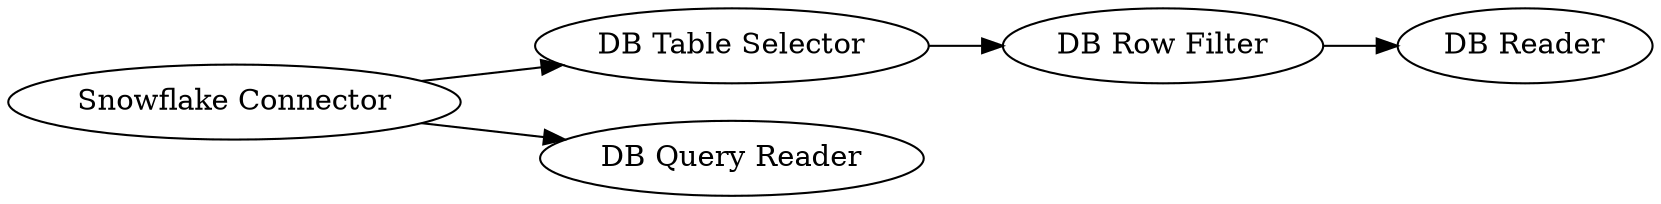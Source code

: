 digraph {
	138 [label="DB Row Filter"]
	139 [label="DB Table Selector"]
	140 [label="DB Query Reader"]
	142 [label="DB Reader"]
	143 [label="Snowflake Connector"]
	138 -> 142
	139 -> 138
	143 -> 140
	143 -> 139
	rankdir=LR
}
